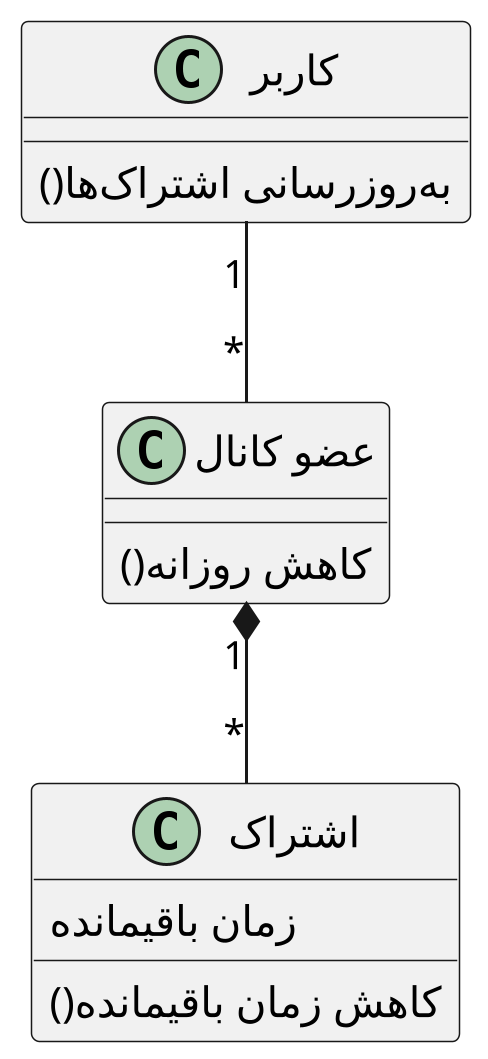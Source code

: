 @startuml update_subscription_time

scale 3
skinparam DefaultFontName B Nazanin
skinparam ArrowMessageAlignment right

class "کاربر" as user {
    به‌روزرسانی اشتراک‌ها()
}

class "عضو کانال" as member {
    کاهش روزانه()
}

class "اشتراک" as subscription {
    زمان باقیمانده
    کاهش زمان باقیمانده()
}

user "1" -- "*" member
member "1" *-- "*" subscription

@enduml
